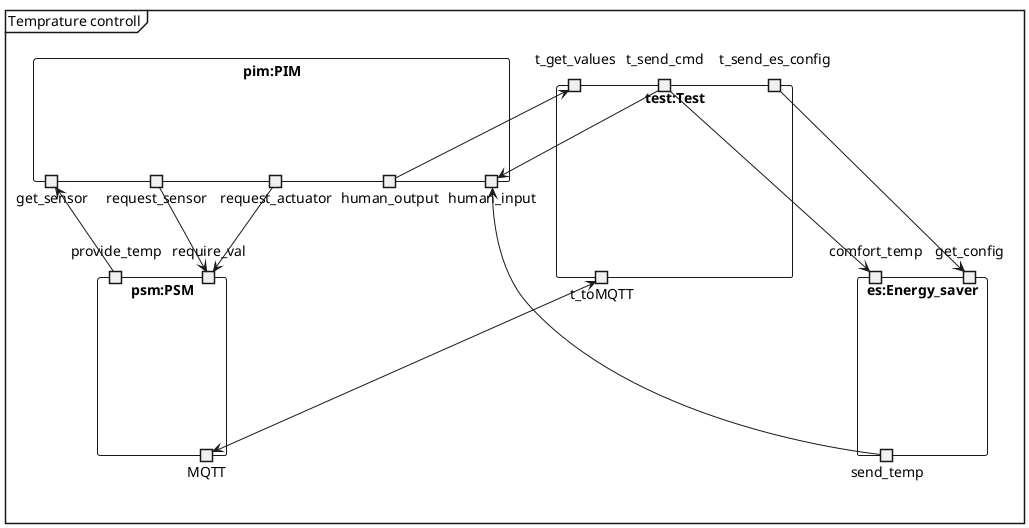 @startuml
mainframe Temprature controll

'PIM
rectangle pim:PIM {
    'left
    portout get_sensor
    portout request_sensor
    portout request_actuator

    'right
    portout human_output
    portout human_input
}

'PSM
rectangle psm:PSM {
    'left
    portin provide_temp
    portin require_val

    'right
    portout MQTT
}

'Energy saver
rectangle es:Energy_saver {
    portin comfort_temp
    portin get_config
    
    portout send_temp
}

'Test thing
rectangle test:Test {
    portin t_send_es_config
    portin t_get_values
    portin t_send_cmd

    portout t_toMQTT
}

'Human
t_send_cmd --> human_input

t_send_cmd ---> comfort_temp
t_send_es_config ---> get_config

'PIM
human_output --> t_get_values
request_sensor --> require_val
request_actuator --> require_val

'PSM
provide_temp --> get_sensor

'MQTT
t_toMQTT <--> MQTT

'Energy saver
send_temp ---> human_input

@enduml